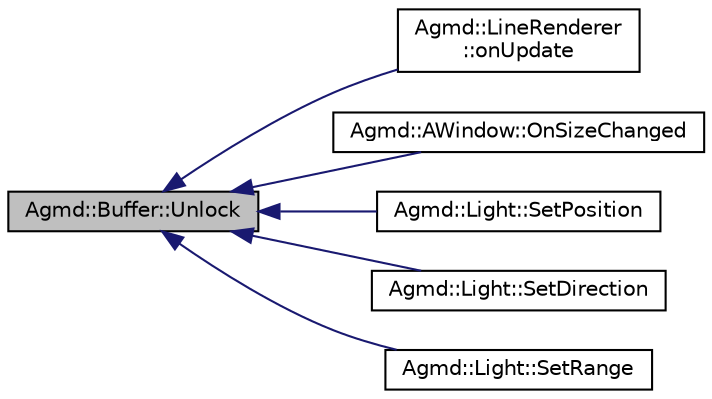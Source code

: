 digraph "Agmd::Buffer::Unlock"
{
  edge [fontname="Helvetica",fontsize="10",labelfontname="Helvetica",labelfontsize="10"];
  node [fontname="Helvetica",fontsize="10",shape=record];
  rankdir="LR";
  Node1 [label="Agmd::Buffer::Unlock",height=0.2,width=0.4,color="black", fillcolor="grey75", style="filled" fontcolor="black"];
  Node1 -> Node2 [dir="back",color="midnightblue",fontsize="10",style="solid",fontname="Helvetica"];
  Node2 [label="Agmd::LineRenderer\l::onUpdate",height=0.2,width=0.4,color="black", fillcolor="white", style="filled",URL="$class_agmd_1_1_line_renderer.html#a15870f58e43918b31fc3be61b6b3e825"];
  Node1 -> Node3 [dir="back",color="midnightblue",fontsize="10",style="solid",fontname="Helvetica"];
  Node3 [label="Agmd::AWindow::OnSizeChanged",height=0.2,width=0.4,color="black", fillcolor="white", style="filled",URL="$class_agmd_1_1_a_window.html#a3350ddebc8fea2807968939d8a30b059"];
  Node1 -> Node4 [dir="back",color="midnightblue",fontsize="10",style="solid",fontname="Helvetica"];
  Node4 [label="Agmd::Light::SetPosition",height=0.2,width=0.4,color="black", fillcolor="white", style="filled",URL="$class_agmd_1_1_light.html#a19952c0f2db3523eab90f33d3fa79a1f"];
  Node1 -> Node5 [dir="back",color="midnightblue",fontsize="10",style="solid",fontname="Helvetica"];
  Node5 [label="Agmd::Light::SetDirection",height=0.2,width=0.4,color="black", fillcolor="white", style="filled",URL="$class_agmd_1_1_light.html#a9a6e84c576d06fafb67e67cc46d8de41"];
  Node1 -> Node6 [dir="back",color="midnightblue",fontsize="10",style="solid",fontname="Helvetica"];
  Node6 [label="Agmd::Light::SetRange",height=0.2,width=0.4,color="black", fillcolor="white", style="filled",URL="$class_agmd_1_1_light.html#aa2c99bc875ea259730ff5a114d471de0"];
}
